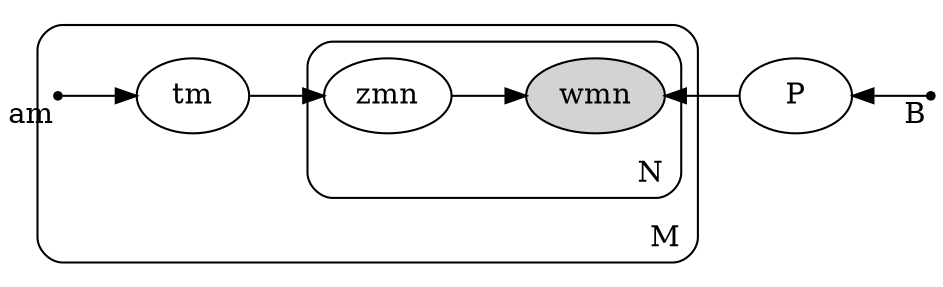 digraph lda_bn {
	rankdir = LR;
	orientation = portrait;
	size = "7.5,10.0";
	newrank="true";


	node [shape=point]

	alpham [xlabel="am"]
	Beta [xlabel="B"]


	node [shape=ellipse]

	thetam [label="tm"]
	zmn [label="zmn"]
	wmn [label="wmn",bgcolor="lightblue",style="filled"]
	Phi [label="P"]

	alpham -> thetam -> zmn -> wmn
	wmn -> Phi [dir = "back"]
	Phi -> Beta [dir = "back"]

	{rank=min; alpham}
	{rank=same; thetam}
	{rank=same; zmn}
	{rank=same; wmn}
	{rank=same; Phi}
	{rank=max; Beta}

	subgraph clusterM {
		style = "rounded"
		label = "M"
		labelloc = "b"
		labeljust = "r"

		subgraph clusterN {
			style = "rounded"
			label = "N"
			labelloc = "b"
			labeljust = "r"
			zmn wmn
		}

		alpham thetam zmn wmn
	}


}
